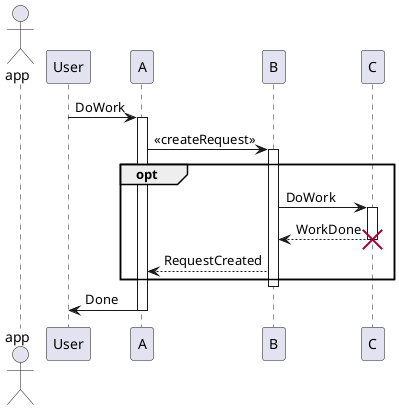 @startuml
'https://plantuml.com/sequence-diagram



actor  app

participant User
User -> A: DoWork
activate A
A -> B: << createRequest >>
opt
activate B
B -> C: DoWork
activate C
C --> B: WorkDone
destroy C
 B --> A: RequestCreated
 end
deactivate B
A -> User: Done
deactivate A




@enduml